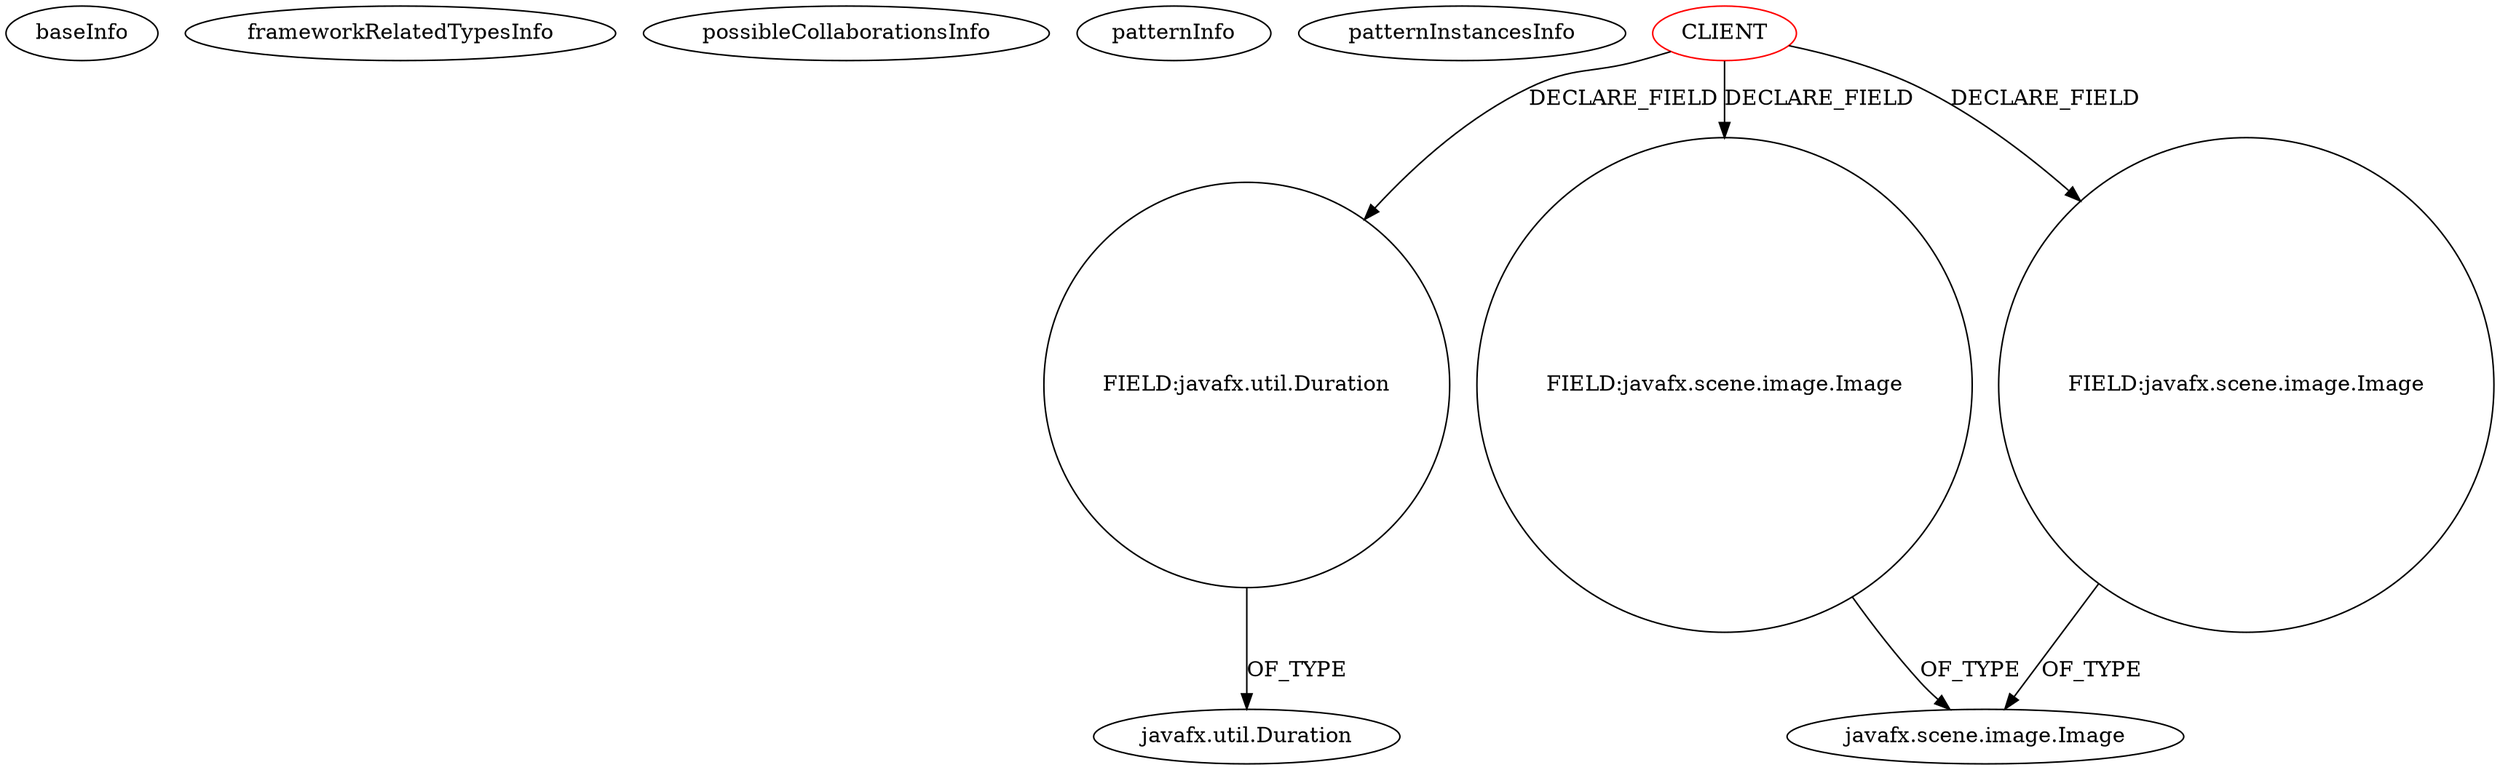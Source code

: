 digraph {
baseInfo[graphId=3270,category="pattern",isAnonymous=false,possibleRelation=false]
frameworkRelatedTypesInfo[]
possibleCollaborationsInfo[]
patternInfo[frequency=2.0,patternRootClient=0]
patternInstancesInfo[0="jackpaparian-FRED_Navigator_Classroom~/jackpaparian-FRED_Navigator_Classroom/FRED_Navigator_Classroom-master/JavaFX Code/FREDNavigatorTopic1/src/frednavigatortopic1/MediaControl.java~MediaControl~3232",1="aferrandoa-valenciasprints~/aferrandoa-valenciasprints/valenciasprints-master/src/goldSprints/CarreraView.java~CarreraView~1719"]
6[label="FIELD:javafx.util.Duration",vertexType="FIELD_DECLARATION",isFrameworkType=false,shape=circle]
0[label="CLIENT",vertexType="ROOT_CLIENT_CLASS_DECLARATION",isFrameworkType=false,color=red]
2[label="FIELD:javafx.scene.image.Image",vertexType="FIELD_DECLARATION",isFrameworkType=false,shape=circle]
4[label="FIELD:javafx.scene.image.Image",vertexType="FIELD_DECLARATION",isFrameworkType=false,shape=circle]
3[label="javafx.scene.image.Image",vertexType="FRAMEWORK_CLASS_TYPE",isFrameworkType=false]
7[label="javafx.util.Duration",vertexType="FRAMEWORK_CLASS_TYPE",isFrameworkType=false]
0->4[label="DECLARE_FIELD"]
4->3[label="OF_TYPE"]
0->2[label="DECLARE_FIELD"]
2->3[label="OF_TYPE"]
0->6[label="DECLARE_FIELD"]
6->7[label="OF_TYPE"]
}
